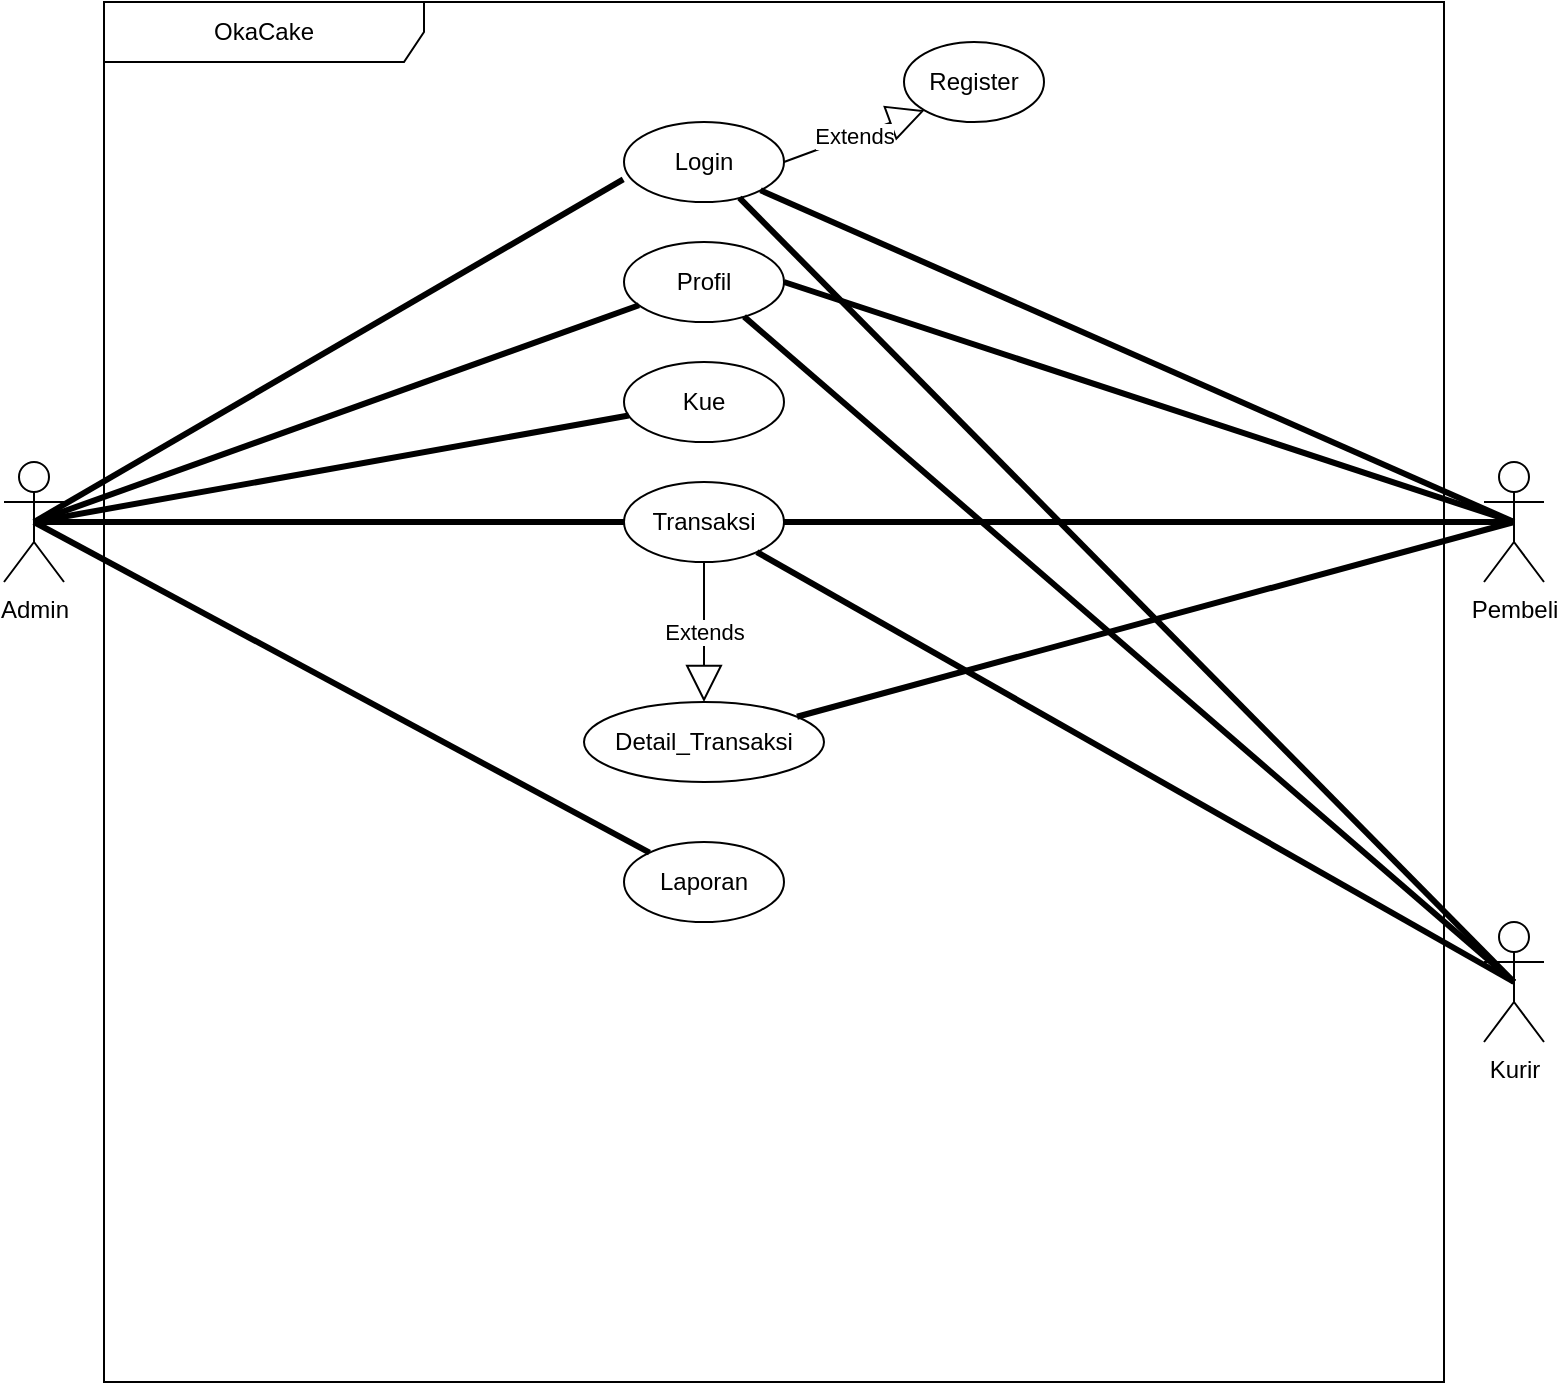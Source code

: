 <mxfile version="26.2.12" pages="2">
  <diagram name="Page-1" id="JqB90cHAZQY6z3Ho5kDs">
    <mxGraphModel dx="1503" dy="761" grid="1" gridSize="10" guides="1" tooltips="1" connect="1" arrows="1" fold="1" page="1" pageScale="1" pageWidth="850" pageHeight="1100" math="0" shadow="0">
      <root>
        <mxCell id="0" />
        <mxCell id="1" parent="0" />
        <mxCell id="dnMQOJh34eLmXWJDSvRQ-1" value="Admin" style="shape=umlActor;verticalLabelPosition=bottom;verticalAlign=top;html=1;" vertex="1" parent="1">
          <mxGeometry x="10" y="230" width="30" height="60" as="geometry" />
        </mxCell>
        <mxCell id="dnMQOJh34eLmXWJDSvRQ-2" value="OkaCake" style="shape=umlFrame;whiteSpace=wrap;html=1;pointerEvents=0;recursiveResize=0;container=1;collapsible=0;width=160;" vertex="1" parent="1">
          <mxGeometry x="60" width="670" height="690" as="geometry" />
        </mxCell>
        <mxCell id="dnMQOJh34eLmXWJDSvRQ-6" value="Register" style="ellipse;whiteSpace=wrap;html=1;" vertex="1" parent="dnMQOJh34eLmXWJDSvRQ-2">
          <mxGeometry x="400" y="20" width="70" height="40" as="geometry" />
        </mxCell>
        <mxCell id="dnMQOJh34eLmXWJDSvRQ-7" value="Login" style="ellipse;whiteSpace=wrap;html=1;" vertex="1" parent="dnMQOJh34eLmXWJDSvRQ-2">
          <mxGeometry x="260" y="60" width="80" height="40" as="geometry" />
        </mxCell>
        <mxCell id="dnMQOJh34eLmXWJDSvRQ-11" value="Profil" style="ellipse;whiteSpace=wrap;html=1;" vertex="1" parent="dnMQOJh34eLmXWJDSvRQ-2">
          <mxGeometry x="260" y="120" width="80" height="40" as="geometry" />
        </mxCell>
        <mxCell id="dnMQOJh34eLmXWJDSvRQ-12" value="Kue" style="ellipse;whiteSpace=wrap;html=1;" vertex="1" parent="dnMQOJh34eLmXWJDSvRQ-2">
          <mxGeometry x="260" y="180" width="80" height="40" as="geometry" />
        </mxCell>
        <mxCell id="dnMQOJh34eLmXWJDSvRQ-13" value="Transaksi" style="ellipse;whiteSpace=wrap;html=1;" vertex="1" parent="dnMQOJh34eLmXWJDSvRQ-2">
          <mxGeometry x="260" y="240" width="80" height="40" as="geometry" />
        </mxCell>
        <mxCell id="dnMQOJh34eLmXWJDSvRQ-14" value="Detail_Transaksi" style="ellipse;whiteSpace=wrap;html=1;" vertex="1" parent="dnMQOJh34eLmXWJDSvRQ-2">
          <mxGeometry x="240" y="350" width="120" height="40" as="geometry" />
        </mxCell>
        <mxCell id="dnMQOJh34eLmXWJDSvRQ-15" value="Laporan" style="ellipse;whiteSpace=wrap;html=1;" vertex="1" parent="dnMQOJh34eLmXWJDSvRQ-2">
          <mxGeometry x="260" y="420" width="80" height="40" as="geometry" />
        </mxCell>
        <mxCell id="dnMQOJh34eLmXWJDSvRQ-16" value="Extends" style="endArrow=block;endSize=16;endFill=0;html=1;rounded=0;exitX=1;exitY=0.5;exitDx=0;exitDy=0;entryX=0;entryY=1;entryDx=0;entryDy=0;" edge="1" parent="dnMQOJh34eLmXWJDSvRQ-2" source="dnMQOJh34eLmXWJDSvRQ-7" target="dnMQOJh34eLmXWJDSvRQ-6">
          <mxGeometry width="160" relative="1" as="geometry">
            <mxPoint x="450" y="310" as="sourcePoint" />
            <mxPoint x="610" y="310" as="targetPoint" />
          </mxGeometry>
        </mxCell>
        <mxCell id="dnMQOJh34eLmXWJDSvRQ-17" value="Extends" style="endArrow=block;endSize=16;endFill=0;html=1;rounded=0;exitX=0.5;exitY=1;exitDx=0;exitDy=0;entryX=0.5;entryY=0;entryDx=0;entryDy=0;" edge="1" parent="dnMQOJh34eLmXWJDSvRQ-2" source="dnMQOJh34eLmXWJDSvRQ-13" target="dnMQOJh34eLmXWJDSvRQ-14">
          <mxGeometry width="160" relative="1" as="geometry">
            <mxPoint x="350" y="90" as="sourcePoint" />
            <mxPoint x="420" y="64" as="targetPoint" />
          </mxGeometry>
        </mxCell>
        <mxCell id="dnMQOJh34eLmXWJDSvRQ-4" value="Pembeli" style="shape=umlActor;verticalLabelPosition=bottom;verticalAlign=top;html=1;" vertex="1" parent="1">
          <mxGeometry x="750" y="230" width="30" height="60" as="geometry" />
        </mxCell>
        <mxCell id="dnMQOJh34eLmXWJDSvRQ-5" value="Kurir" style="shape=umlActor;verticalLabelPosition=bottom;verticalAlign=top;html=1;" vertex="1" parent="1">
          <mxGeometry x="750" y="460" width="30" height="60" as="geometry" />
        </mxCell>
        <mxCell id="dnMQOJh34eLmXWJDSvRQ-19" value="" style="endArrow=none;startArrow=none;endFill=0;startFill=0;endSize=8;html=1;verticalAlign=bottom;labelBackgroundColor=none;strokeWidth=3;rounded=0;entryX=-0.005;entryY=0.718;entryDx=0;entryDy=0;entryPerimeter=0;exitX=0.5;exitY=0.5;exitDx=0;exitDy=0;exitPerimeter=0;" edge="1" parent="1" source="dnMQOJh34eLmXWJDSvRQ-1" target="dnMQOJh34eLmXWJDSvRQ-7">
          <mxGeometry width="160" relative="1" as="geometry">
            <mxPoint x="330" y="260" as="sourcePoint" />
            <mxPoint x="490" y="260" as="targetPoint" />
          </mxGeometry>
        </mxCell>
        <mxCell id="dnMQOJh34eLmXWJDSvRQ-20" value="" style="endArrow=none;startArrow=none;endFill=0;startFill=0;endSize=8;html=1;verticalAlign=bottom;labelBackgroundColor=none;strokeWidth=3;rounded=0;entryX=1;entryY=1;entryDx=0;entryDy=0;exitX=0.5;exitY=0.5;exitDx=0;exitDy=0;exitPerimeter=0;" edge="1" parent="1" source="dnMQOJh34eLmXWJDSvRQ-4" target="dnMQOJh34eLmXWJDSvRQ-7">
          <mxGeometry width="160" relative="1" as="geometry">
            <mxPoint x="50" y="261" as="sourcePoint" />
            <mxPoint x="330" y="99" as="targetPoint" />
          </mxGeometry>
        </mxCell>
        <mxCell id="dnMQOJh34eLmXWJDSvRQ-21" value="" style="endArrow=none;startArrow=none;endFill=0;startFill=0;endSize=8;html=1;verticalAlign=bottom;labelBackgroundColor=none;strokeWidth=3;rounded=0;exitX=0.5;exitY=0.5;exitDx=0;exitDy=0;exitPerimeter=0;" edge="1" parent="1" source="dnMQOJh34eLmXWJDSvRQ-5" target="dnMQOJh34eLmXWJDSvRQ-7">
          <mxGeometry width="160" relative="1" as="geometry">
            <mxPoint x="740" y="310" as="sourcePoint" />
            <mxPoint x="340" y="109" as="targetPoint" />
          </mxGeometry>
        </mxCell>
        <mxCell id="dnMQOJh34eLmXWJDSvRQ-22" value="" style="endArrow=none;startArrow=none;endFill=0;startFill=0;endSize=8;html=1;verticalAlign=bottom;labelBackgroundColor=none;strokeWidth=3;rounded=0;exitX=0.5;exitY=0.5;exitDx=0;exitDy=0;exitPerimeter=0;" edge="1" parent="1" source="dnMQOJh34eLmXWJDSvRQ-1" target="dnMQOJh34eLmXWJDSvRQ-11">
          <mxGeometry width="160" relative="1" as="geometry">
            <mxPoint x="70" y="281" as="sourcePoint" />
            <mxPoint x="350" y="119" as="targetPoint" />
          </mxGeometry>
        </mxCell>
        <mxCell id="dnMQOJh34eLmXWJDSvRQ-23" value="" style="endArrow=none;startArrow=none;endFill=0;startFill=0;endSize=8;html=1;verticalAlign=bottom;labelBackgroundColor=none;strokeWidth=3;rounded=0;entryX=1;entryY=0.5;entryDx=0;entryDy=0;exitX=0.5;exitY=0.5;exitDx=0;exitDy=0;exitPerimeter=0;" edge="1" parent="1" source="dnMQOJh34eLmXWJDSvRQ-4" target="dnMQOJh34eLmXWJDSvRQ-11">
          <mxGeometry width="160" relative="1" as="geometry">
            <mxPoint x="80" y="291" as="sourcePoint" />
            <mxPoint x="360" y="129" as="targetPoint" />
          </mxGeometry>
        </mxCell>
        <mxCell id="dnMQOJh34eLmXWJDSvRQ-24" value="" style="endArrow=none;startArrow=none;endFill=0;startFill=0;endSize=8;html=1;verticalAlign=bottom;labelBackgroundColor=none;strokeWidth=3;rounded=0;exitX=0.5;exitY=0.5;exitDx=0;exitDy=0;exitPerimeter=0;" edge="1" parent="1" source="dnMQOJh34eLmXWJDSvRQ-5" target="dnMQOJh34eLmXWJDSvRQ-11">
          <mxGeometry width="160" relative="1" as="geometry">
            <mxPoint x="90" y="301" as="sourcePoint" />
            <mxPoint x="370" y="139" as="targetPoint" />
          </mxGeometry>
        </mxCell>
        <mxCell id="dnMQOJh34eLmXWJDSvRQ-26" value="" style="endArrow=none;startArrow=none;endFill=0;startFill=0;endSize=8;html=1;verticalAlign=bottom;labelBackgroundColor=none;strokeWidth=3;rounded=0;exitX=0.5;exitY=0.5;exitDx=0;exitDy=0;exitPerimeter=0;" edge="1" parent="1" source="dnMQOJh34eLmXWJDSvRQ-1" target="dnMQOJh34eLmXWJDSvRQ-12">
          <mxGeometry width="160" relative="1" as="geometry">
            <mxPoint x="100" y="311" as="sourcePoint" />
            <mxPoint x="380" y="149" as="targetPoint" />
          </mxGeometry>
        </mxCell>
        <mxCell id="dnMQOJh34eLmXWJDSvRQ-27" value="" style="endArrow=none;startArrow=none;endFill=0;startFill=0;endSize=8;html=1;verticalAlign=bottom;labelBackgroundColor=none;strokeWidth=3;rounded=0;exitX=0.5;exitY=0.5;exitDx=0;exitDy=0;exitPerimeter=0;" edge="1" parent="1" source="dnMQOJh34eLmXWJDSvRQ-4" target="dnMQOJh34eLmXWJDSvRQ-13">
          <mxGeometry width="160" relative="1" as="geometry">
            <mxPoint x="110" y="321" as="sourcePoint" />
            <mxPoint x="390" y="159" as="targetPoint" />
          </mxGeometry>
        </mxCell>
        <mxCell id="dnMQOJh34eLmXWJDSvRQ-28" value="" style="endArrow=none;startArrow=none;endFill=0;startFill=0;endSize=8;html=1;verticalAlign=bottom;labelBackgroundColor=none;strokeWidth=3;rounded=0;exitX=0.5;exitY=0.5;exitDx=0;exitDy=0;exitPerimeter=0;" edge="1" parent="1" source="dnMQOJh34eLmXWJDSvRQ-5" target="dnMQOJh34eLmXWJDSvRQ-13">
          <mxGeometry width="160" relative="1" as="geometry">
            <mxPoint x="775" y="270" as="sourcePoint" />
            <mxPoint x="410" y="270" as="targetPoint" />
          </mxGeometry>
        </mxCell>
        <mxCell id="dnMQOJh34eLmXWJDSvRQ-29" value="" style="endArrow=none;startArrow=none;endFill=0;startFill=0;endSize=8;html=1;verticalAlign=bottom;labelBackgroundColor=none;strokeWidth=3;rounded=0;entryX=0.5;entryY=0.5;entryDx=0;entryDy=0;entryPerimeter=0;" edge="1" parent="1" source="dnMQOJh34eLmXWJDSvRQ-13" target="dnMQOJh34eLmXWJDSvRQ-1">
          <mxGeometry width="160" relative="1" as="geometry">
            <mxPoint x="785" y="280" as="sourcePoint" />
            <mxPoint x="420" y="280" as="targetPoint" />
          </mxGeometry>
        </mxCell>
        <mxCell id="dnMQOJh34eLmXWJDSvRQ-30" value="" style="endArrow=none;startArrow=none;endFill=0;startFill=0;endSize=8;html=1;verticalAlign=bottom;labelBackgroundColor=none;strokeWidth=3;rounded=0;exitX=0.5;exitY=0.5;exitDx=0;exitDy=0;exitPerimeter=0;" edge="1" parent="1" source="dnMQOJh34eLmXWJDSvRQ-4" target="dnMQOJh34eLmXWJDSvRQ-14">
          <mxGeometry width="160" relative="1" as="geometry">
            <mxPoint x="795" y="290" as="sourcePoint" />
            <mxPoint x="430" y="290" as="targetPoint" />
          </mxGeometry>
        </mxCell>
        <mxCell id="dnMQOJh34eLmXWJDSvRQ-31" value="" style="endArrow=none;startArrow=none;endFill=0;startFill=0;endSize=8;html=1;verticalAlign=bottom;labelBackgroundColor=none;strokeWidth=3;rounded=0;exitX=0.5;exitY=0.5;exitDx=0;exitDy=0;exitPerimeter=0;" edge="1" parent="1" source="dnMQOJh34eLmXWJDSvRQ-1" target="dnMQOJh34eLmXWJDSvRQ-15">
          <mxGeometry width="160" relative="1" as="geometry">
            <mxPoint x="805" y="300" as="sourcePoint" />
            <mxPoint x="440" y="300" as="targetPoint" />
          </mxGeometry>
        </mxCell>
      </root>
    </mxGraphModel>
  </diagram>
  <diagram id="RH445fnIhKxgIod9L9iw" name="Page-2">
    <mxGraphModel dx="2186" dy="677" grid="1" gridSize="10" guides="1" tooltips="1" connect="1" arrows="1" fold="1" page="1" pageScale="1" pageWidth="850" pageHeight="1100" math="0" shadow="0">
      <root>
        <mxCell id="0" />
        <mxCell id="1" parent="0" />
        <mxCell id="lMvf6Dv-cc9vVpwpx52P-1" value="User" style="swimlane;fontStyle=1;align=center;verticalAlign=top;childLayout=stackLayout;horizontal=1;startSize=26;horizontalStack=0;resizeParent=1;resizeParentMax=0;resizeLast=0;collapsible=1;marginBottom=0;whiteSpace=wrap;html=1;" vertex="1" parent="1">
          <mxGeometry x="-550" y="660" width="160" height="216" as="geometry">
            <mxRectangle x="260" y="140" width="70" height="30" as="alternateBounds" />
          </mxGeometry>
        </mxCell>
        <mxCell id="lMvf6Dv-cc9vVpwpx52P-5" value="- id : varchar (PK)" style="text;strokeColor=none;fillColor=none;align=left;verticalAlign=top;spacingLeft=4;spacingRight=4;overflow=hidden;rotatable=0;points=[[0,0.5],[1,0.5]];portConstraint=eastwest;whiteSpace=wrap;html=1;" vertex="1" parent="lMvf6Dv-cc9vVpwpx52P-1">
          <mxGeometry y="26" width="160" height="26" as="geometry" />
        </mxCell>
        <mxCell id="lMvf6Dv-cc9vVpwpx52P-2" value="- username : varchar" style="text;strokeColor=none;fillColor=none;align=left;verticalAlign=top;spacingLeft=4;spacingRight=4;overflow=hidden;rotatable=0;points=[[0,0.5],[1,0.5]];portConstraint=eastwest;whiteSpace=wrap;html=1;" vertex="1" parent="lMvf6Dv-cc9vVpwpx52P-1">
          <mxGeometry y="52" width="160" height="26" as="geometry" />
        </mxCell>
        <mxCell id="lMvf6Dv-cc9vVpwpx52P-6" value="- password : varchar" style="text;strokeColor=none;fillColor=none;align=left;verticalAlign=top;spacingLeft=4;spacingRight=4;overflow=hidden;rotatable=0;points=[[0,0.5],[1,0.5]];portConstraint=eastwest;whiteSpace=wrap;html=1;" vertex="1" parent="lMvf6Dv-cc9vVpwpx52P-1">
          <mxGeometry y="78" width="160" height="26" as="geometry" />
        </mxCell>
        <mxCell id="lMvf6Dv-cc9vVpwpx52P-8" value="-&amp;nbsp; role : varchar" style="text;strokeColor=none;fillColor=none;align=left;verticalAlign=top;spacingLeft=4;spacingRight=4;overflow=hidden;rotatable=0;points=[[0,0.5],[1,0.5]];portConstraint=eastwest;whiteSpace=wrap;html=1;" vertex="1" parent="lMvf6Dv-cc9vVpwpx52P-1">
          <mxGeometry y="104" width="160" height="26" as="geometry" />
        </mxCell>
        <mxCell id="lMvf6Dv-cc9vVpwpx52P-3" value="" style="line;strokeWidth=1;fillColor=none;align=left;verticalAlign=middle;spacingTop=-1;spacingLeft=3;spacingRight=3;rotatable=0;labelPosition=right;points=[];portConstraint=eastwest;strokeColor=inherit;" vertex="1" parent="lMvf6Dv-cc9vVpwpx52P-1">
          <mxGeometry y="130" width="160" height="8" as="geometry" />
        </mxCell>
        <mxCell id="lMvf6Dv-cc9vVpwpx52P-4" value="+ Login()" style="text;strokeColor=none;fillColor=none;align=left;verticalAlign=top;spacingLeft=4;spacingRight=4;overflow=hidden;rotatable=0;points=[[0,0.5],[1,0.5]];portConstraint=eastwest;whiteSpace=wrap;html=1;" vertex="1" parent="lMvf6Dv-cc9vVpwpx52P-1">
          <mxGeometry y="138" width="160" height="26" as="geometry" />
        </mxCell>
        <mxCell id="lMvf6Dv-cc9vVpwpx52P-9" value="+ Logout()" style="text;strokeColor=none;fillColor=none;align=left;verticalAlign=top;spacingLeft=4;spacingRight=4;overflow=hidden;rotatable=0;points=[[0,0.5],[1,0.5]];portConstraint=eastwest;whiteSpace=wrap;html=1;" vertex="1" parent="lMvf6Dv-cc9vVpwpx52P-1">
          <mxGeometry y="164" width="160" height="26" as="geometry" />
        </mxCell>
        <mxCell id="lMvf6Dv-cc9vVpwpx52P-10" value="+ Ubah_pass()" style="text;strokeColor=none;fillColor=none;align=left;verticalAlign=top;spacingLeft=4;spacingRight=4;overflow=hidden;rotatable=0;points=[[0,0.5],[1,0.5]];portConstraint=eastwest;whiteSpace=wrap;html=1;" vertex="1" parent="lMvf6Dv-cc9vVpwpx52P-1">
          <mxGeometry y="190" width="160" height="26" as="geometry" />
        </mxCell>
        <mxCell id="lMvf6Dv-cc9vVpwpx52P-11" value="Profil" style="swimlane;fontStyle=1;align=center;verticalAlign=top;childLayout=stackLayout;horizontal=1;startSize=26;horizontalStack=0;resizeParent=1;resizeParentMax=0;resizeLast=0;collapsible=1;marginBottom=0;whiteSpace=wrap;html=1;" vertex="1" parent="1">
          <mxGeometry x="-850" y="660" width="160" height="268" as="geometry">
            <mxRectangle x="260" y="140" width="70" height="30" as="alternateBounds" />
          </mxGeometry>
        </mxCell>
        <mxCell id="lMvf6Dv-cc9vVpwpx52P-12" value="- id : varchar (PK)" style="text;strokeColor=none;fillColor=none;align=left;verticalAlign=top;spacingLeft=4;spacingRight=4;overflow=hidden;rotatable=0;points=[[0,0.5],[1,0.5]];portConstraint=eastwest;whiteSpace=wrap;html=1;" vertex="1" parent="lMvf6Dv-cc9vVpwpx52P-11">
          <mxGeometry y="26" width="160" height="26" as="geometry" />
        </mxCell>
        <mxCell id="lMvf6Dv-cc9vVpwpx52P-13" value="- user_id : Varchar (FK)" style="text;strokeColor=none;fillColor=none;align=left;verticalAlign=top;spacingLeft=4;spacingRight=4;overflow=hidden;rotatable=0;points=[[0,0.5],[1,0.5]];portConstraint=eastwest;whiteSpace=wrap;html=1;" vertex="1" parent="lMvf6Dv-cc9vVpwpx52P-11">
          <mxGeometry y="52" width="160" height="26" as="geometry" />
        </mxCell>
        <mxCell id="lMvf6Dv-cc9vVpwpx52P-14" value="- nama : varchar" style="text;strokeColor=none;fillColor=none;align=left;verticalAlign=top;spacingLeft=4;spacingRight=4;overflow=hidden;rotatable=0;points=[[0,0.5],[1,0.5]];portConstraint=eastwest;whiteSpace=wrap;html=1;" vertex="1" parent="lMvf6Dv-cc9vVpwpx52P-11">
          <mxGeometry y="78" width="160" height="26" as="geometry" />
        </mxCell>
        <mxCell id="lMvf6Dv-cc9vVpwpx52P-15" value="- alamat : varchar" style="text;strokeColor=none;fillColor=none;align=left;verticalAlign=top;spacingLeft=4;spacingRight=4;overflow=hidden;rotatable=0;points=[[0,0.5],[1,0.5]];portConstraint=eastwest;whiteSpace=wrap;html=1;" vertex="1" parent="lMvf6Dv-cc9vVpwpx52P-11">
          <mxGeometry y="104" width="160" height="26" as="geometry" />
        </mxCell>
        <mxCell id="lMvf6Dv-cc9vVpwpx52P-29" value="- email : varchar" style="text;strokeColor=none;fillColor=none;align=left;verticalAlign=top;spacingLeft=4;spacingRight=4;overflow=hidden;rotatable=0;points=[[0,0.5],[1,0.5]];portConstraint=eastwest;whiteSpace=wrap;html=1;" vertex="1" parent="lMvf6Dv-cc9vVpwpx52P-11">
          <mxGeometry y="130" width="160" height="26" as="geometry" />
        </mxCell>
        <mxCell id="lMvf6Dv-cc9vVpwpx52P-30" value="- no_hp : varchar" style="text;strokeColor=none;fillColor=none;align=left;verticalAlign=top;spacingLeft=4;spacingRight=4;overflow=hidden;rotatable=0;points=[[0,0.5],[1,0.5]];portConstraint=eastwest;whiteSpace=wrap;html=1;" vertex="1" parent="lMvf6Dv-cc9vVpwpx52P-11">
          <mxGeometry y="156" width="160" height="26" as="geometry" />
        </mxCell>
        <mxCell id="lMvf6Dv-cc9vVpwpx52P-31" value="- foto : varchar" style="text;strokeColor=none;fillColor=none;align=left;verticalAlign=top;spacingLeft=4;spacingRight=4;overflow=hidden;rotatable=0;points=[[0,0.5],[1,0.5]];portConstraint=eastwest;whiteSpace=wrap;html=1;" vertex="1" parent="lMvf6Dv-cc9vVpwpx52P-11">
          <mxGeometry y="182" width="160" height="26" as="geometry" />
        </mxCell>
        <mxCell id="lMvf6Dv-cc9vVpwpx52P-16" value="" style="line;strokeWidth=1;fillColor=none;align=left;verticalAlign=middle;spacingTop=-1;spacingLeft=3;spacingRight=3;rotatable=0;labelPosition=right;points=[];portConstraint=eastwest;strokeColor=inherit;" vertex="1" parent="lMvf6Dv-cc9vVpwpx52P-11">
          <mxGeometry y="208" width="160" height="8" as="geometry" />
        </mxCell>
        <mxCell id="lMvf6Dv-cc9vVpwpx52P-17" value="+ Ubah_profil()" style="text;strokeColor=none;fillColor=none;align=left;verticalAlign=top;spacingLeft=4;spacingRight=4;overflow=hidden;rotatable=0;points=[[0,0.5],[1,0.5]];portConstraint=eastwest;whiteSpace=wrap;html=1;" vertex="1" parent="lMvf6Dv-cc9vVpwpx52P-11">
          <mxGeometry y="216" width="160" height="26" as="geometry" />
        </mxCell>
        <mxCell id="lMvf6Dv-cc9vVpwpx52P-18" value="+ Ubah_foto()" style="text;strokeColor=none;fillColor=none;align=left;verticalAlign=top;spacingLeft=4;spacingRight=4;overflow=hidden;rotatable=0;points=[[0,0.5],[1,0.5]];portConstraint=eastwest;whiteSpace=wrap;html=1;" vertex="1" parent="lMvf6Dv-cc9vVpwpx52P-11">
          <mxGeometry y="242" width="160" height="26" as="geometry" />
        </mxCell>
        <mxCell id="lMvf6Dv-cc9vVpwpx52P-32" value="Detail_Transaksi" style="swimlane;fontStyle=1;align=center;verticalAlign=top;childLayout=stackLayout;horizontal=1;startSize=26;horizontalStack=0;resizeParent=1;resizeParentMax=0;resizeLast=0;collapsible=1;marginBottom=0;whiteSpace=wrap;html=1;" vertex="1" parent="1">
          <mxGeometry x="-265" y="294" width="180" height="216" as="geometry">
            <mxRectangle x="260" y="140" width="70" height="30" as="alternateBounds" />
          </mxGeometry>
        </mxCell>
        <mxCell id="lMvf6Dv-cc9vVpwpx52P-33" value="- id : varchar (PK)" style="text;strokeColor=none;fillColor=none;align=left;verticalAlign=top;spacingLeft=4;spacingRight=4;overflow=hidden;rotatable=0;points=[[0,0.5],[1,0.5]];portConstraint=eastwest;whiteSpace=wrap;html=1;" vertex="1" parent="lMvf6Dv-cc9vVpwpx52P-32">
          <mxGeometry y="26" width="180" height="26" as="geometry" />
        </mxCell>
        <mxCell id="lMvf6Dv-cc9vVpwpx52P-36" value="-&amp;nbsp; transaksi_id : varchar (FK)" style="text;strokeColor=none;fillColor=none;align=left;verticalAlign=top;spacingLeft=4;spacingRight=4;overflow=hidden;rotatable=0;points=[[0,0.5],[1,0.5]];portConstraint=eastwest;whiteSpace=wrap;html=1;" vertex="1" parent="lMvf6Dv-cc9vVpwpx52P-32">
          <mxGeometry y="52" width="180" height="26" as="geometry" />
        </mxCell>
        <mxCell id="lMvf6Dv-cc9vVpwpx52P-34" value="- kue_id : varchar (FK)" style="text;strokeColor=none;fillColor=none;align=left;verticalAlign=top;spacingLeft=4;spacingRight=4;overflow=hidden;rotatable=0;points=[[0,0.5],[1,0.5]];portConstraint=eastwest;whiteSpace=wrap;html=1;" vertex="1" parent="lMvf6Dv-cc9vVpwpx52P-32">
          <mxGeometry y="78" width="180" height="26" as="geometry" />
        </mxCell>
        <mxCell id="lMvf6Dv-cc9vVpwpx52P-35" value="- jumlah : int" style="text;strokeColor=none;fillColor=none;align=left;verticalAlign=top;spacingLeft=4;spacingRight=4;overflow=hidden;rotatable=0;points=[[0,0.5],[1,0.5]];portConstraint=eastwest;whiteSpace=wrap;html=1;" vertex="1" parent="lMvf6Dv-cc9vVpwpx52P-32">
          <mxGeometry y="104" width="180" height="26" as="geometry" />
        </mxCell>
        <mxCell id="lMvf6Dv-cc9vVpwpx52P-41" value="-&amp;nbsp; bayar : int" style="text;strokeColor=none;fillColor=none;align=left;verticalAlign=top;spacingLeft=4;spacingRight=4;overflow=hidden;rotatable=0;points=[[0,0.5],[1,0.5]];portConstraint=eastwest;whiteSpace=wrap;html=1;" vertex="1" parent="lMvf6Dv-cc9vVpwpx52P-32">
          <mxGeometry y="130" width="180" height="26" as="geometry" />
        </mxCell>
        <mxCell id="lMvf6Dv-cc9vVpwpx52P-37" value="" style="line;strokeWidth=1;fillColor=none;align=left;verticalAlign=middle;spacingTop=-1;spacingLeft=3;spacingRight=3;rotatable=0;labelPosition=right;points=[];portConstraint=eastwest;strokeColor=inherit;" vertex="1" parent="lMvf6Dv-cc9vVpwpx52P-32">
          <mxGeometry y="156" width="180" height="8" as="geometry" />
        </mxCell>
        <mxCell id="lMvf6Dv-cc9vVpwpx52P-38" value="+ Tambah()" style="text;strokeColor=none;fillColor=none;align=left;verticalAlign=top;spacingLeft=4;spacingRight=4;overflow=hidden;rotatable=0;points=[[0,0.5],[1,0.5]];portConstraint=eastwest;whiteSpace=wrap;html=1;" vertex="1" parent="lMvf6Dv-cc9vVpwpx52P-32">
          <mxGeometry y="164" width="180" height="26" as="geometry" />
        </mxCell>
        <mxCell id="lMvf6Dv-cc9vVpwpx52P-39" value="+ Hapus()" style="text;strokeColor=none;fillColor=none;align=left;verticalAlign=top;spacingLeft=4;spacingRight=4;overflow=hidden;rotatable=0;points=[[0,0.5],[1,0.5]];portConstraint=eastwest;whiteSpace=wrap;html=1;" vertex="1" parent="lMvf6Dv-cc9vVpwpx52P-32">
          <mxGeometry y="190" width="180" height="26" as="geometry" />
        </mxCell>
        <mxCell id="lMvf6Dv-cc9vVpwpx52P-42" value="Transaksi" style="swimlane;fontStyle=1;align=center;verticalAlign=top;childLayout=stackLayout;horizontal=1;startSize=26;horizontalStack=0;resizeParent=1;resizeParentMax=0;resizeLast=0;collapsible=1;marginBottom=0;whiteSpace=wrap;html=1;" vertex="1" parent="1">
          <mxGeometry x="-265" y="550" width="160" height="242" as="geometry">
            <mxRectangle x="260" y="140" width="70" height="30" as="alternateBounds" />
          </mxGeometry>
        </mxCell>
        <mxCell id="lMvf6Dv-cc9vVpwpx52P-43" value="- id : varchar (PK)" style="text;strokeColor=none;fillColor=none;align=left;verticalAlign=top;spacingLeft=4;spacingRight=4;overflow=hidden;rotatable=0;points=[[0,0.5],[1,0.5]];portConstraint=eastwest;whiteSpace=wrap;html=1;" vertex="1" parent="lMvf6Dv-cc9vVpwpx52P-42">
          <mxGeometry y="26" width="160" height="26" as="geometry" />
        </mxCell>
        <mxCell id="lMvf6Dv-cc9vVpwpx52P-44" value="-&amp;nbsp; user_id : varchar (FK)" style="text;strokeColor=none;fillColor=none;align=left;verticalAlign=top;spacingLeft=4;spacingRight=4;overflow=hidden;rotatable=0;points=[[0,0.5],[1,0.5]];portConstraint=eastwest;whiteSpace=wrap;html=1;" vertex="1" parent="lMvf6Dv-cc9vVpwpx52P-42">
          <mxGeometry y="52" width="160" height="26" as="geometry" />
        </mxCell>
        <mxCell id="lMvf6Dv-cc9vVpwpx52P-45" value="- total : int" style="text;strokeColor=none;fillColor=none;align=left;verticalAlign=top;spacingLeft=4;spacingRight=4;overflow=hidden;rotatable=0;points=[[0,0.5],[1,0.5]];portConstraint=eastwest;whiteSpace=wrap;html=1;" vertex="1" parent="lMvf6Dv-cc9vVpwpx52P-42">
          <mxGeometry y="78" width="160" height="26" as="geometry" />
        </mxCell>
        <mxCell id="lMvf6Dv-cc9vVpwpx52P-46" value="- status : varchar" style="text;strokeColor=none;fillColor=none;align=left;verticalAlign=top;spacingLeft=4;spacingRight=4;overflow=hidden;rotatable=0;points=[[0,0.5],[1,0.5]];portConstraint=eastwest;whiteSpace=wrap;html=1;" vertex="1" parent="lMvf6Dv-cc9vVpwpx52P-42">
          <mxGeometry y="104" width="160" height="26" as="geometry" />
        </mxCell>
        <mxCell id="lMvf6Dv-cc9vVpwpx52P-47" value="- bukti_bayar : varchar" style="text;strokeColor=none;fillColor=none;align=left;verticalAlign=top;spacingLeft=4;spacingRight=4;overflow=hidden;rotatable=0;points=[[0,0.5],[1,0.5]];portConstraint=eastwest;whiteSpace=wrap;html=1;" vertex="1" parent="lMvf6Dv-cc9vVpwpx52P-42">
          <mxGeometry y="130" width="160" height="26" as="geometry" />
        </mxCell>
        <mxCell id="lMvf6Dv-cc9vVpwpx52P-48" value="" style="line;strokeWidth=1;fillColor=none;align=left;verticalAlign=middle;spacingTop=-1;spacingLeft=3;spacingRight=3;rotatable=0;labelPosition=right;points=[];portConstraint=eastwest;strokeColor=inherit;" vertex="1" parent="lMvf6Dv-cc9vVpwpx52P-42">
          <mxGeometry y="156" width="160" height="8" as="geometry" />
        </mxCell>
        <mxCell id="lMvf6Dv-cc9vVpwpx52P-49" value="+ Batalkan()" style="text;strokeColor=none;fillColor=none;align=left;verticalAlign=top;spacingLeft=4;spacingRight=4;overflow=hidden;rotatable=0;points=[[0,0.5],[1,0.5]];portConstraint=eastwest;whiteSpace=wrap;html=1;" vertex="1" parent="lMvf6Dv-cc9vVpwpx52P-42">
          <mxGeometry y="164" width="160" height="26" as="geometry" />
        </mxCell>
        <mxCell id="lMvf6Dv-cc9vVpwpx52P-50" value="+ Upload_bukti()" style="text;strokeColor=none;fillColor=none;align=left;verticalAlign=top;spacingLeft=4;spacingRight=4;overflow=hidden;rotatable=0;points=[[0,0.5],[1,0.5]];portConstraint=eastwest;whiteSpace=wrap;html=1;" vertex="1" parent="lMvf6Dv-cc9vVpwpx52P-42">
          <mxGeometry y="190" width="160" height="26" as="geometry" />
        </mxCell>
        <mxCell id="lMvf6Dv-cc9vVpwpx52P-51" value="+ Konfirmasi()" style="text;strokeColor=none;fillColor=none;align=left;verticalAlign=top;spacingLeft=4;spacingRight=4;overflow=hidden;rotatable=0;points=[[0,0.5],[1,0.5]];portConstraint=eastwest;whiteSpace=wrap;html=1;" vertex="1" parent="lMvf6Dv-cc9vVpwpx52P-42">
          <mxGeometry y="216" width="160" height="26" as="geometry" />
        </mxCell>
        <mxCell id="lMvf6Dv-cc9vVpwpx52P-52" value="Admin" style="html=1;whiteSpace=wrap;" vertex="1" parent="1">
          <mxGeometry x="-550" y="446" width="110" height="40" as="geometry" />
        </mxCell>
        <mxCell id="lMvf6Dv-cc9vVpwpx52P-53" value="Pembeli" style="html=1;whiteSpace=wrap;" vertex="1" parent="1">
          <mxGeometry y="520" width="110" height="40" as="geometry" />
        </mxCell>
        <mxCell id="lMvf6Dv-cc9vVpwpx52P-54" value="Kurir" style="html=1;whiteSpace=wrap;" vertex="1" parent="1">
          <mxGeometry y="590" width="110" height="40" as="geometry" />
        </mxCell>
        <mxCell id="lMvf6Dv-cc9vVpwpx52P-55" value="Kue" style="swimlane;fontStyle=1;align=center;verticalAlign=top;childLayout=stackLayout;horizontal=1;startSize=26;horizontalStack=0;resizeParent=1;resizeParentMax=0;resizeLast=0;collapsible=1;marginBottom=0;whiteSpace=wrap;html=1;" vertex="1" parent="1">
          <mxGeometry x="-850" y="305" width="180" height="320" as="geometry">
            <mxRectangle x="260" y="140" width="70" height="30" as="alternateBounds" />
          </mxGeometry>
        </mxCell>
        <mxCell id="lMvf6Dv-cc9vVpwpx52P-56" value="- id : varchar (PK)" style="text;strokeColor=none;fillColor=none;align=left;verticalAlign=top;spacingLeft=4;spacingRight=4;overflow=hidden;rotatable=0;points=[[0,0.5],[1,0.5]];portConstraint=eastwest;whiteSpace=wrap;html=1;" vertex="1" parent="lMvf6Dv-cc9vVpwpx52P-55">
          <mxGeometry y="26" width="180" height="26" as="geometry" />
        </mxCell>
        <mxCell id="lMvf6Dv-cc9vVpwpx52P-57" value="- nama : varchar" style="text;strokeColor=none;fillColor=none;align=left;verticalAlign=top;spacingLeft=4;spacingRight=4;overflow=hidden;rotatable=0;points=[[0,0.5],[1,0.5]];portConstraint=eastwest;whiteSpace=wrap;html=1;" vertex="1" parent="lMvf6Dv-cc9vVpwpx52P-55">
          <mxGeometry y="52" width="180" height="26" as="geometry" />
        </mxCell>
        <mxCell id="lMvf6Dv-cc9vVpwpx52P-58" value="- jenis : varchar" style="text;strokeColor=none;fillColor=none;align=left;verticalAlign=top;spacingLeft=4;spacingRight=4;overflow=hidden;rotatable=0;points=[[0,0.5],[1,0.5]];portConstraint=eastwest;whiteSpace=wrap;html=1;" vertex="1" parent="lMvf6Dv-cc9vVpwpx52P-55">
          <mxGeometry y="78" width="180" height="26" as="geometry" />
        </mxCell>
        <mxCell id="lMvf6Dv-cc9vVpwpx52P-59" value="- harga : int" style="text;strokeColor=none;fillColor=none;align=left;verticalAlign=top;spacingLeft=4;spacingRight=4;overflow=hidden;rotatable=0;points=[[0,0.5],[1,0.5]];portConstraint=eastwest;whiteSpace=wrap;html=1;" vertex="1" parent="lMvf6Dv-cc9vVpwpx52P-55">
          <mxGeometry y="104" width="180" height="26" as="geometry" />
        </mxCell>
        <mxCell id="lMvf6Dv-cc9vVpwpx52P-60" value="- stok : varchar" style="text;strokeColor=none;fillColor=none;align=left;verticalAlign=top;spacingLeft=4;spacingRight=4;overflow=hidden;rotatable=0;points=[[0,0.5],[1,0.5]];portConstraint=eastwest;whiteSpace=wrap;html=1;" vertex="1" parent="lMvf6Dv-cc9vVpwpx52P-55">
          <mxGeometry y="130" width="180" height="26" as="geometry" />
        </mxCell>
        <mxCell id="lMvf6Dv-cc9vVpwpx52P-64" value="- foto : varchar" style="text;strokeColor=none;fillColor=none;align=left;verticalAlign=top;spacingLeft=4;spacingRight=4;overflow=hidden;rotatable=0;points=[[0,0.5],[1,0.5]];portConstraint=eastwest;whiteSpace=wrap;html=1;" vertex="1" parent="lMvf6Dv-cc9vVpwpx52P-55">
          <mxGeometry y="156" width="180" height="26" as="geometry" />
        </mxCell>
        <mxCell id="lMvf6Dv-cc9vVpwpx52P-61" value="" style="line;strokeWidth=1;fillColor=none;align=left;verticalAlign=middle;spacingTop=-1;spacingLeft=3;spacingRight=3;rotatable=0;labelPosition=right;points=[];portConstraint=eastwest;strokeColor=inherit;" vertex="1" parent="lMvf6Dv-cc9vVpwpx52P-55">
          <mxGeometry y="182" width="180" height="8" as="geometry" />
        </mxCell>
        <mxCell id="lMvf6Dv-cc9vVpwpx52P-62" value="+ Tambah()" style="text;strokeColor=none;fillColor=none;align=left;verticalAlign=top;spacingLeft=4;spacingRight=4;overflow=hidden;rotatable=0;points=[[0,0.5],[1,0.5]];portConstraint=eastwest;whiteSpace=wrap;html=1;" vertex="1" parent="lMvf6Dv-cc9vVpwpx52P-55">
          <mxGeometry y="190" width="180" height="26" as="geometry" />
        </mxCell>
        <mxCell id="lMvf6Dv-cc9vVpwpx52P-65" value="+ Ubah()" style="text;strokeColor=none;fillColor=none;align=left;verticalAlign=top;spacingLeft=4;spacingRight=4;overflow=hidden;rotatable=0;points=[[0,0.5],[1,0.5]];portConstraint=eastwest;whiteSpace=wrap;html=1;" vertex="1" parent="lMvf6Dv-cc9vVpwpx52P-55">
          <mxGeometry y="216" width="180" height="26" as="geometry" />
        </mxCell>
        <mxCell id="lMvf6Dv-cc9vVpwpx52P-63" value="+ Hapus()" style="text;strokeColor=none;fillColor=none;align=left;verticalAlign=top;spacingLeft=4;spacingRight=4;overflow=hidden;rotatable=0;points=[[0,0.5],[1,0.5]];portConstraint=eastwest;whiteSpace=wrap;html=1;" vertex="1" parent="lMvf6Dv-cc9vVpwpx52P-55">
          <mxGeometry y="242" width="180" height="26" as="geometry" />
        </mxCell>
        <mxCell id="lMvf6Dv-cc9vVpwpx52P-67" value="+ Restock()" style="text;strokeColor=none;fillColor=none;align=left;verticalAlign=top;spacingLeft=4;spacingRight=4;overflow=hidden;rotatable=0;points=[[0,0.5],[1,0.5]];portConstraint=eastwest;whiteSpace=wrap;html=1;" vertex="1" parent="lMvf6Dv-cc9vVpwpx52P-55">
          <mxGeometry y="268" width="180" height="26" as="geometry" />
        </mxCell>
        <mxCell id="lMvf6Dv-cc9vVpwpx52P-66" value="+ Ubah_foto()" style="text;strokeColor=none;fillColor=none;align=left;verticalAlign=top;spacingLeft=4;spacingRight=4;overflow=hidden;rotatable=0;points=[[0,0.5],[1,0.5]];portConstraint=eastwest;whiteSpace=wrap;html=1;" vertex="1" parent="lMvf6Dv-cc9vVpwpx52P-55">
          <mxGeometry y="294" width="180" height="26" as="geometry" />
        </mxCell>
        <mxCell id="lMvf6Dv-cc9vVpwpx52P-68" value="Laba - Rugi" style="swimlane;fontStyle=1;align=center;verticalAlign=top;childLayout=stackLayout;horizontal=1;startSize=26;horizontalStack=0;resizeParent=1;resizeParentMax=0;resizeLast=0;collapsible=1;marginBottom=0;whiteSpace=wrap;html=1;" vertex="1" parent="1">
          <mxGeometry x="-410" y="30" width="160" height="242" as="geometry">
            <mxRectangle x="260" y="140" width="70" height="30" as="alternateBounds" />
          </mxGeometry>
        </mxCell>
        <mxCell id="lMvf6Dv-cc9vVpwpx52P-69" value="- id : varchar (PK)" style="text;strokeColor=none;fillColor=none;align=left;verticalAlign=top;spacingLeft=4;spacingRight=4;overflow=hidden;rotatable=0;points=[[0,0.5],[1,0.5]];portConstraint=eastwest;whiteSpace=wrap;html=1;" vertex="1" parent="lMvf6Dv-cc9vVpwpx52P-68">
          <mxGeometry y="26" width="160" height="26" as="geometry" />
        </mxCell>
        <mxCell id="lMvf6Dv-cc9vVpwpx52P-70" value="- jenis : varchar" style="text;strokeColor=none;fillColor=none;align=left;verticalAlign=top;spacingLeft=4;spacingRight=4;overflow=hidden;rotatable=0;points=[[0,0.5],[1,0.5]];portConstraint=eastwest;whiteSpace=wrap;html=1;" vertex="1" parent="lMvf6Dv-cc9vVpwpx52P-68">
          <mxGeometry y="52" width="160" height="26" as="geometry" />
        </mxCell>
        <mxCell id="lMvf6Dv-cc9vVpwpx52P-71" value="- ket : varchar" style="text;strokeColor=none;fillColor=none;align=left;verticalAlign=top;spacingLeft=4;spacingRight=4;overflow=hidden;rotatable=0;points=[[0,0.5],[1,0.5]];portConstraint=eastwest;whiteSpace=wrap;html=1;" vertex="1" parent="lMvf6Dv-cc9vVpwpx52P-68">
          <mxGeometry y="78" width="160" height="26" as="geometry" />
        </mxCell>
        <mxCell id="lMvf6Dv-cc9vVpwpx52P-72" value="- nominal : varchar" style="text;strokeColor=none;fillColor=none;align=left;verticalAlign=top;spacingLeft=4;spacingRight=4;overflow=hidden;rotatable=0;points=[[0,0.5],[1,0.5]];portConstraint=eastwest;whiteSpace=wrap;html=1;" vertex="1" parent="lMvf6Dv-cc9vVpwpx52P-68">
          <mxGeometry y="104" width="160" height="26" as="geometry" />
        </mxCell>
        <mxCell id="lMvf6Dv-cc9vVpwpx52P-73" value="- tgl_catat : varchar" style="text;strokeColor=none;fillColor=none;align=left;verticalAlign=top;spacingLeft=4;spacingRight=4;overflow=hidden;rotatable=0;points=[[0,0.5],[1,0.5]];portConstraint=eastwest;whiteSpace=wrap;html=1;" vertex="1" parent="lMvf6Dv-cc9vVpwpx52P-68">
          <mxGeometry y="130" width="160" height="26" as="geometry" />
        </mxCell>
        <mxCell id="lMvf6Dv-cc9vVpwpx52P-74" value="" style="line;strokeWidth=1;fillColor=none;align=left;verticalAlign=middle;spacingTop=-1;spacingLeft=3;spacingRight=3;rotatable=0;labelPosition=right;points=[];portConstraint=eastwest;strokeColor=inherit;" vertex="1" parent="lMvf6Dv-cc9vVpwpx52P-68">
          <mxGeometry y="156" width="160" height="8" as="geometry" />
        </mxCell>
        <mxCell id="lMvf6Dv-cc9vVpwpx52P-75" value="+ Tambah()" style="text;strokeColor=none;fillColor=none;align=left;verticalAlign=top;spacingLeft=4;spacingRight=4;overflow=hidden;rotatable=0;points=[[0,0.5],[1,0.5]];portConstraint=eastwest;whiteSpace=wrap;html=1;" vertex="1" parent="lMvf6Dv-cc9vVpwpx52P-68">
          <mxGeometry y="164" width="160" height="26" as="geometry" />
        </mxCell>
        <mxCell id="lMvf6Dv-cc9vVpwpx52P-76" value="+ Hapus()" style="text;strokeColor=none;fillColor=none;align=left;verticalAlign=top;spacingLeft=4;spacingRight=4;overflow=hidden;rotatable=0;points=[[0,0.5],[1,0.5]];portConstraint=eastwest;whiteSpace=wrap;html=1;" vertex="1" parent="lMvf6Dv-cc9vVpwpx52P-68">
          <mxGeometry y="190" width="160" height="26" as="geometry" />
        </mxCell>
        <mxCell id="lMvf6Dv-cc9vVpwpx52P-77" value="+ Cetak()" style="text;strokeColor=none;fillColor=none;align=left;verticalAlign=top;spacingLeft=4;spacingRight=4;overflow=hidden;rotatable=0;points=[[0,0.5],[1,0.5]];portConstraint=eastwest;whiteSpace=wrap;html=1;" vertex="1" parent="lMvf6Dv-cc9vVpwpx52P-68">
          <mxGeometry y="216" width="160" height="26" as="geometry" />
        </mxCell>
        <mxCell id="lMvf6Dv-cc9vVpwpx52P-78" value="Lap_Penjualan" style="swimlane;fontStyle=1;align=center;verticalAlign=top;childLayout=stackLayout;horizontal=1;startSize=26;horizontalStack=0;resizeParent=1;resizeParentMax=0;resizeLast=0;collapsible=1;marginBottom=0;whiteSpace=wrap;html=1;" vertex="1" parent="1">
          <mxGeometry x="-850" y="43" width="250" height="216" as="geometry">
            <mxRectangle x="260" y="140" width="70" height="30" as="alternateBounds" />
          </mxGeometry>
        </mxCell>
        <mxCell id="lMvf6Dv-cc9vVpwpx52P-79" value="- id : varchar (PK)" style="text;strokeColor=none;fillColor=none;align=left;verticalAlign=top;spacingLeft=4;spacingRight=4;overflow=hidden;rotatable=0;points=[[0,0.5],[1,0.5]];portConstraint=eastwest;whiteSpace=wrap;html=1;" vertex="1" parent="lMvf6Dv-cc9vVpwpx52P-78">
          <mxGeometry y="26" width="250" height="26" as="geometry" />
        </mxCell>
        <mxCell id="lMvf6Dv-cc9vVpwpx52P-80" value="- detail_transaksi_id: varchar (FK)" style="text;strokeColor=none;fillColor=none;align=left;verticalAlign=top;spacingLeft=4;spacingRight=4;overflow=hidden;rotatable=0;points=[[0,0.5],[1,0.5]];portConstraint=eastwest;whiteSpace=wrap;html=1;" vertex="1" parent="lMvf6Dv-cc9vVpwpx52P-78">
          <mxGeometry y="52" width="250" height="26" as="geometry" />
        </mxCell>
        <mxCell id="lMvf6Dv-cc9vVpwpx52P-81" value="- transaksi_id : varchar (FK)" style="text;strokeColor=none;fillColor=none;align=left;verticalAlign=top;spacingLeft=4;spacingRight=4;overflow=hidden;rotatable=0;points=[[0,0.5],[1,0.5]];portConstraint=eastwest;whiteSpace=wrap;html=1;" vertex="1" parent="lMvf6Dv-cc9vVpwpx52P-78">
          <mxGeometry y="78" width="250" height="26" as="geometry" />
        </mxCell>
        <mxCell id="lMvf6Dv-cc9vVpwpx52P-82" value="- kue_id : varchar (FK)" style="text;strokeColor=none;fillColor=none;align=left;verticalAlign=top;spacingLeft=4;spacingRight=4;overflow=hidden;rotatable=0;points=[[0,0.5],[1,0.5]];portConstraint=eastwest;whiteSpace=wrap;html=1;" vertex="1" parent="lMvf6Dv-cc9vVpwpx52P-78">
          <mxGeometry y="104" width="250" height="26" as="geometry" />
        </mxCell>
        <mxCell id="lMvf6Dv-cc9vVpwpx52P-83" value="- jumlah : int" style="text;strokeColor=none;fillColor=none;align=left;verticalAlign=top;spacingLeft=4;spacingRight=4;overflow=hidden;rotatable=0;points=[[0,0.5],[1,0.5]];portConstraint=eastwest;whiteSpace=wrap;html=1;" vertex="1" parent="lMvf6Dv-cc9vVpwpx52P-78">
          <mxGeometry y="130" width="250" height="26" as="geometry" />
        </mxCell>
        <mxCell id="lMvf6Dv-cc9vVpwpx52P-84" value="- total_harga : int" style="text;strokeColor=none;fillColor=none;align=left;verticalAlign=top;spacingLeft=4;spacingRight=4;overflow=hidden;rotatable=0;points=[[0,0.5],[1,0.5]];portConstraint=eastwest;whiteSpace=wrap;html=1;" vertex="1" parent="lMvf6Dv-cc9vVpwpx52P-78">
          <mxGeometry y="156" width="250" height="26" as="geometry" />
        </mxCell>
        <mxCell id="lMvf6Dv-cc9vVpwpx52P-85" value="" style="line;strokeWidth=1;fillColor=none;align=left;verticalAlign=middle;spacingTop=-1;spacingLeft=3;spacingRight=3;rotatable=0;labelPosition=right;points=[];portConstraint=eastwest;strokeColor=inherit;" vertex="1" parent="lMvf6Dv-cc9vVpwpx52P-78">
          <mxGeometry y="182" width="250" height="8" as="geometry" />
        </mxCell>
        <mxCell id="lMvf6Dv-cc9vVpwpx52P-86" value="+ Cetak_Laporan()" style="text;strokeColor=none;fillColor=none;align=left;verticalAlign=top;spacingLeft=4;spacingRight=4;overflow=hidden;rotatable=0;points=[[0,0.5],[1,0.5]];portConstraint=eastwest;whiteSpace=wrap;html=1;" vertex="1" parent="lMvf6Dv-cc9vVpwpx52P-78">
          <mxGeometry y="190" width="250" height="26" as="geometry" />
        </mxCell>
        <mxCell id="lMvf6Dv-cc9vVpwpx52P-91" value="" style="rhombus;aspect=fixed;" vertex="1" parent="1">
          <mxGeometry x="-340" y="510" width="20" height="20" as="geometry" />
        </mxCell>
        <mxCell id="lMvf6Dv-cc9vVpwpx52P-92" value="" style="endArrow=none;html=1;rounded=0;align=center;verticalAlign=bottom;labelBackgroundColor=none;exitX=0;exitY=0.5;exitDx=0;exitDy=0;edgeStyle=orthogonalEdgeStyle;" edge="1" target="lMvf6Dv-cc9vVpwpx52P-91" parent="1" source="lMvf6Dv-cc9vVpwpx52P-36">
          <mxGeometry relative="1" as="geometry">
            <mxPoint x="60" y="570" as="sourcePoint" />
          </mxGeometry>
        </mxCell>
        <mxCell id="lMvf6Dv-cc9vVpwpx52P-93" value="" style="endArrow=none;html=1;rounded=0;align=center;verticalAlign=bottom;labelBackgroundColor=none;entryX=0;entryY=0.5;entryDx=0;entryDy=0;edgeStyle=orthogonalEdgeStyle;" edge="1" source="lMvf6Dv-cc9vVpwpx52P-91" parent="1" target="lMvf6Dv-cc9vVpwpx52P-43">
          <mxGeometry relative="1" as="geometry">
            <mxPoint x="200" y="570" as="targetPoint" />
          </mxGeometry>
        </mxCell>
        <mxCell id="lMvf6Dv-cc9vVpwpx52P-94" value="" style="rhombus;aspect=fixed;" vertex="1" parent="1">
          <mxGeometry x="-430" y="375" width="20" height="20" as="geometry" />
        </mxCell>
        <mxCell id="lMvf6Dv-cc9vVpwpx52P-95" value="" style="endArrow=none;html=1;rounded=0;align=center;verticalAlign=bottom;labelBackgroundColor=none;exitX=1;exitY=0.5;exitDx=0;exitDy=0;edgeStyle=orthogonalEdgeStyle;" edge="1" target="lMvf6Dv-cc9vVpwpx52P-94" parent="1" source="lMvf6Dv-cc9vVpwpx52P-56">
          <mxGeometry relative="1" as="geometry">
            <mxPoint x="-600" y="220" as="sourcePoint" />
          </mxGeometry>
        </mxCell>
        <mxCell id="lMvf6Dv-cc9vVpwpx52P-96" value="" style="endArrow=none;html=1;rounded=0;align=center;verticalAlign=bottom;labelBackgroundColor=none;entryX=0;entryY=0.5;entryDx=0;entryDy=0;edgeStyle=orthogonalEdgeStyle;" edge="1" source="lMvf6Dv-cc9vVpwpx52P-94" parent="1" target="lMvf6Dv-cc9vVpwpx52P-34">
          <mxGeometry relative="1" as="geometry">
            <mxPoint x="-460" y="220" as="targetPoint" />
          </mxGeometry>
        </mxCell>
        <mxCell id="lMvf6Dv-cc9vVpwpx52P-97" value="" style="rhombus;aspect=fixed;" vertex="1" parent="1">
          <mxGeometry x="-330" y="605" width="20" height="20" as="geometry" />
        </mxCell>
        <mxCell id="lMvf6Dv-cc9vVpwpx52P-98" value="" style="endArrow=none;html=1;rounded=0;align=center;verticalAlign=bottom;labelBackgroundColor=none;exitX=1;exitY=0.5;exitDx=0;exitDy=0;edgeStyle=orthogonalEdgeStyle;" edge="1" target="lMvf6Dv-cc9vVpwpx52P-97" parent="1" source="lMvf6Dv-cc9vVpwpx52P-5">
          <mxGeometry relative="1" as="geometry">
            <mxPoint x="-480" y="624" as="sourcePoint" />
          </mxGeometry>
        </mxCell>
        <mxCell id="lMvf6Dv-cc9vVpwpx52P-99" value="" style="endArrow=none;html=1;rounded=0;align=center;verticalAlign=bottom;labelBackgroundColor=none;entryX=0;entryY=0.5;entryDx=0;entryDy=0;" edge="1" source="lMvf6Dv-cc9vVpwpx52P-97" parent="1" target="lMvf6Dv-cc9vVpwpx52P-44">
          <mxGeometry relative="1" as="geometry">
            <mxPoint x="-340" y="624" as="targetPoint" />
          </mxGeometry>
        </mxCell>
        <mxCell id="lMvf6Dv-cc9vVpwpx52P-100" value="" style="rhombus;aspect=fixed;" vertex="1" parent="1">
          <mxGeometry x="-610" y="689" width="20" height="20" as="geometry" />
        </mxCell>
        <mxCell id="lMvf6Dv-cc9vVpwpx52P-101" value="" style="endArrow=none;html=1;rounded=0;align=center;verticalAlign=bottom;labelBackgroundColor=none;exitX=1;exitY=0.5;exitDx=0;exitDy=0;edgeStyle=orthogonalEdgeStyle;" edge="1" target="lMvf6Dv-cc9vVpwpx52P-100" parent="1" source="lMvf6Dv-cc9vVpwpx52P-13">
          <mxGeometry relative="1" as="geometry">
            <mxPoint x="-660" y="719" as="sourcePoint" />
          </mxGeometry>
        </mxCell>
        <mxCell id="lMvf6Dv-cc9vVpwpx52P-102" value="" style="endArrow=none;html=1;rounded=0;align=center;verticalAlign=bottom;labelBackgroundColor=none;entryX=0;entryY=0.5;entryDx=0;entryDy=0;" edge="1" source="lMvf6Dv-cc9vVpwpx52P-100" parent="1" target="lMvf6Dv-cc9vVpwpx52P-5">
          <mxGeometry relative="1" as="geometry">
            <mxPoint x="-520" y="719" as="targetPoint" />
          </mxGeometry>
        </mxCell>
        <mxCell id="lMvf6Dv-cc9vVpwpx52P-104" value="" style="endArrow=none;html=1;rounded=0;exitX=1;exitY=0.5;exitDx=0;exitDy=0;entryX=0;entryY=0.5;entryDx=0;entryDy=0;edgeStyle=orthogonalEdgeStyle;" edge="1" parent="1" source="lMvf6Dv-cc9vVpwpx52P-44" target="lMvf6Dv-cc9vVpwpx52P-53">
          <mxGeometry width="50" height="50" relative="1" as="geometry">
            <mxPoint x="-390" y="630" as="sourcePoint" />
            <mxPoint x="-340" y="580" as="targetPoint" />
          </mxGeometry>
        </mxCell>
        <mxCell id="lMvf6Dv-cc9vVpwpx52P-105" value="" style="endArrow=none;html=1;rounded=0;exitX=1;exitY=0.5;exitDx=0;exitDy=0;entryX=0;entryY=0.5;entryDx=0;entryDy=0;edgeStyle=orthogonalEdgeStyle;" edge="1" parent="1" source="lMvf6Dv-cc9vVpwpx52P-52" target="lMvf6Dv-cc9vVpwpx52P-51">
          <mxGeometry width="50" height="50" relative="1" as="geometry">
            <mxPoint x="-95" y="625" as="sourcePoint" />
            <mxPoint x="10" y="550" as="targetPoint" />
          </mxGeometry>
        </mxCell>
        <mxCell id="lMvf6Dv-cc9vVpwpx52P-106" value="" style="endArrow=none;html=1;rounded=0;exitX=1;exitY=0.5;exitDx=0;exitDy=0;entryX=0.5;entryY=1;entryDx=0;entryDy=0;edgeStyle=orthogonalEdgeStyle;" edge="1" parent="1" source="lMvf6Dv-cc9vVpwpx52P-51" target="lMvf6Dv-cc9vVpwpx52P-54">
          <mxGeometry width="50" height="50" relative="1" as="geometry">
            <mxPoint x="-85" y="635" as="sourcePoint" />
            <mxPoint x="20" y="560" as="targetPoint" />
          </mxGeometry>
        </mxCell>
        <mxCell id="lMvf6Dv-cc9vVpwpx52P-107" value="" style="endArrow=none;html=1;rounded=0;entryX=0.5;entryY=0;entryDx=0;entryDy=0;edgeStyle=orthogonalEdgeStyle;" edge="1" parent="1" source="lMvf6Dv-cc9vVpwpx52P-78" target="lMvf6Dv-cc9vVpwpx52P-52">
          <mxGeometry width="50" height="50" relative="1" as="geometry">
            <mxPoint x="-95" y="789" as="sourcePoint" />
            <mxPoint x="65" y="640" as="targetPoint" />
          </mxGeometry>
        </mxCell>
        <mxCell id="lMvf6Dv-cc9vVpwpx52P-108" value="" style="endArrow=none;html=1;rounded=0;edgeStyle=orthogonalEdgeStyle;" edge="1" parent="1" source="lMvf6Dv-cc9vVpwpx52P-69" target="lMvf6Dv-cc9vVpwpx52P-52">
          <mxGeometry width="50" height="50" relative="1" as="geometry">
            <mxPoint x="-555" y="266" as="sourcePoint" />
            <mxPoint x="-485" y="480" as="targetPoint" />
          </mxGeometry>
        </mxCell>
        <mxCell id="lMvf6Dv-cc9vVpwpx52P-109" value="" style="endArrow=none;html=1;rounded=0;edgeStyle=orthogonalEdgeStyle;" edge="1" parent="1" source="lMvf6Dv-cc9vVpwpx52P-55" target="lMvf6Dv-cc9vVpwpx52P-52">
          <mxGeometry width="50" height="50" relative="1" as="geometry">
            <mxPoint x="-545" y="276" as="sourcePoint" />
            <mxPoint x="-475" y="490" as="targetPoint" />
          </mxGeometry>
        </mxCell>
      </root>
    </mxGraphModel>
  </diagram>
</mxfile>
